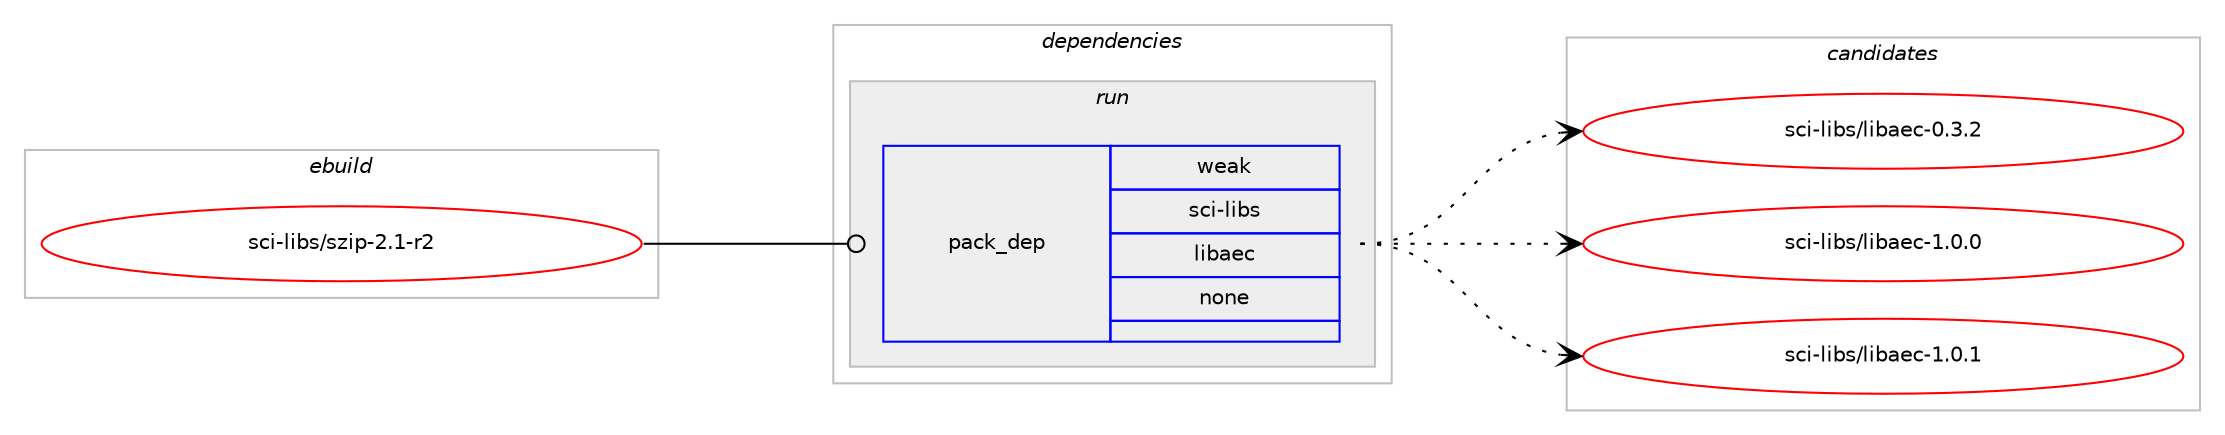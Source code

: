 digraph prolog {

# *************
# Graph options
# *************

newrank=true;
concentrate=true;
compound=true;
graph [rankdir=LR,fontname=Helvetica,fontsize=10,ranksep=1.5];#, ranksep=2.5, nodesep=0.2];
edge  [arrowhead=vee];
node  [fontname=Helvetica,fontsize=10];

# **********
# The ebuild
# **********

subgraph cluster_leftcol {
color=gray;
rank=same;
label=<<i>ebuild</i>>;
id [label="sci-libs/szip-2.1-r2", color=red, width=4, href="../sci-libs/szip-2.1-r2.svg"];
}

# ****************
# The dependencies
# ****************

subgraph cluster_midcol {
color=gray;
label=<<i>dependencies</i>>;
subgraph cluster_compile {
fillcolor="#eeeeee";
style=filled;
label=<<i>compile</i>>;
}
subgraph cluster_compileandrun {
fillcolor="#eeeeee";
style=filled;
label=<<i>compile and run</i>>;
}
subgraph cluster_run {
fillcolor="#eeeeee";
style=filled;
label=<<i>run</i>>;
subgraph pack1757 {
dependency2630 [label=<<TABLE BORDER="0" CELLBORDER="1" CELLSPACING="0" CELLPADDING="4" WIDTH="220"><TR><TD ROWSPAN="6" CELLPADDING="30">pack_dep</TD></TR><TR><TD WIDTH="110">weak</TD></TR><TR><TD>sci-libs</TD></TR><TR><TD>libaec</TD></TR><TR><TD>none</TD></TR><TR><TD></TD></TR></TABLE>>, shape=none, color=blue];
}
id:e -> dependency2630:w [weight=20,style="solid",arrowhead="odot"];
}
}

# **************
# The candidates
# **************

subgraph cluster_choices {
rank=same;
color=gray;
label=<<i>candidates</i>>;

subgraph choice1757 {
color=black;
nodesep=1;
choice11599105451081059811547108105989710199454846514650 [label="sci-libs/libaec-0.3.2", color=red, width=4,href="../sci-libs/libaec-0.3.2.svg"];
choice11599105451081059811547108105989710199454946484648 [label="sci-libs/libaec-1.0.0", color=red, width=4,href="../sci-libs/libaec-1.0.0.svg"];
choice11599105451081059811547108105989710199454946484649 [label="sci-libs/libaec-1.0.1", color=red, width=4,href="../sci-libs/libaec-1.0.1.svg"];
dependency2630:e -> choice11599105451081059811547108105989710199454846514650:w [style=dotted,weight="100"];
dependency2630:e -> choice11599105451081059811547108105989710199454946484648:w [style=dotted,weight="100"];
dependency2630:e -> choice11599105451081059811547108105989710199454946484649:w [style=dotted,weight="100"];
}
}

}
